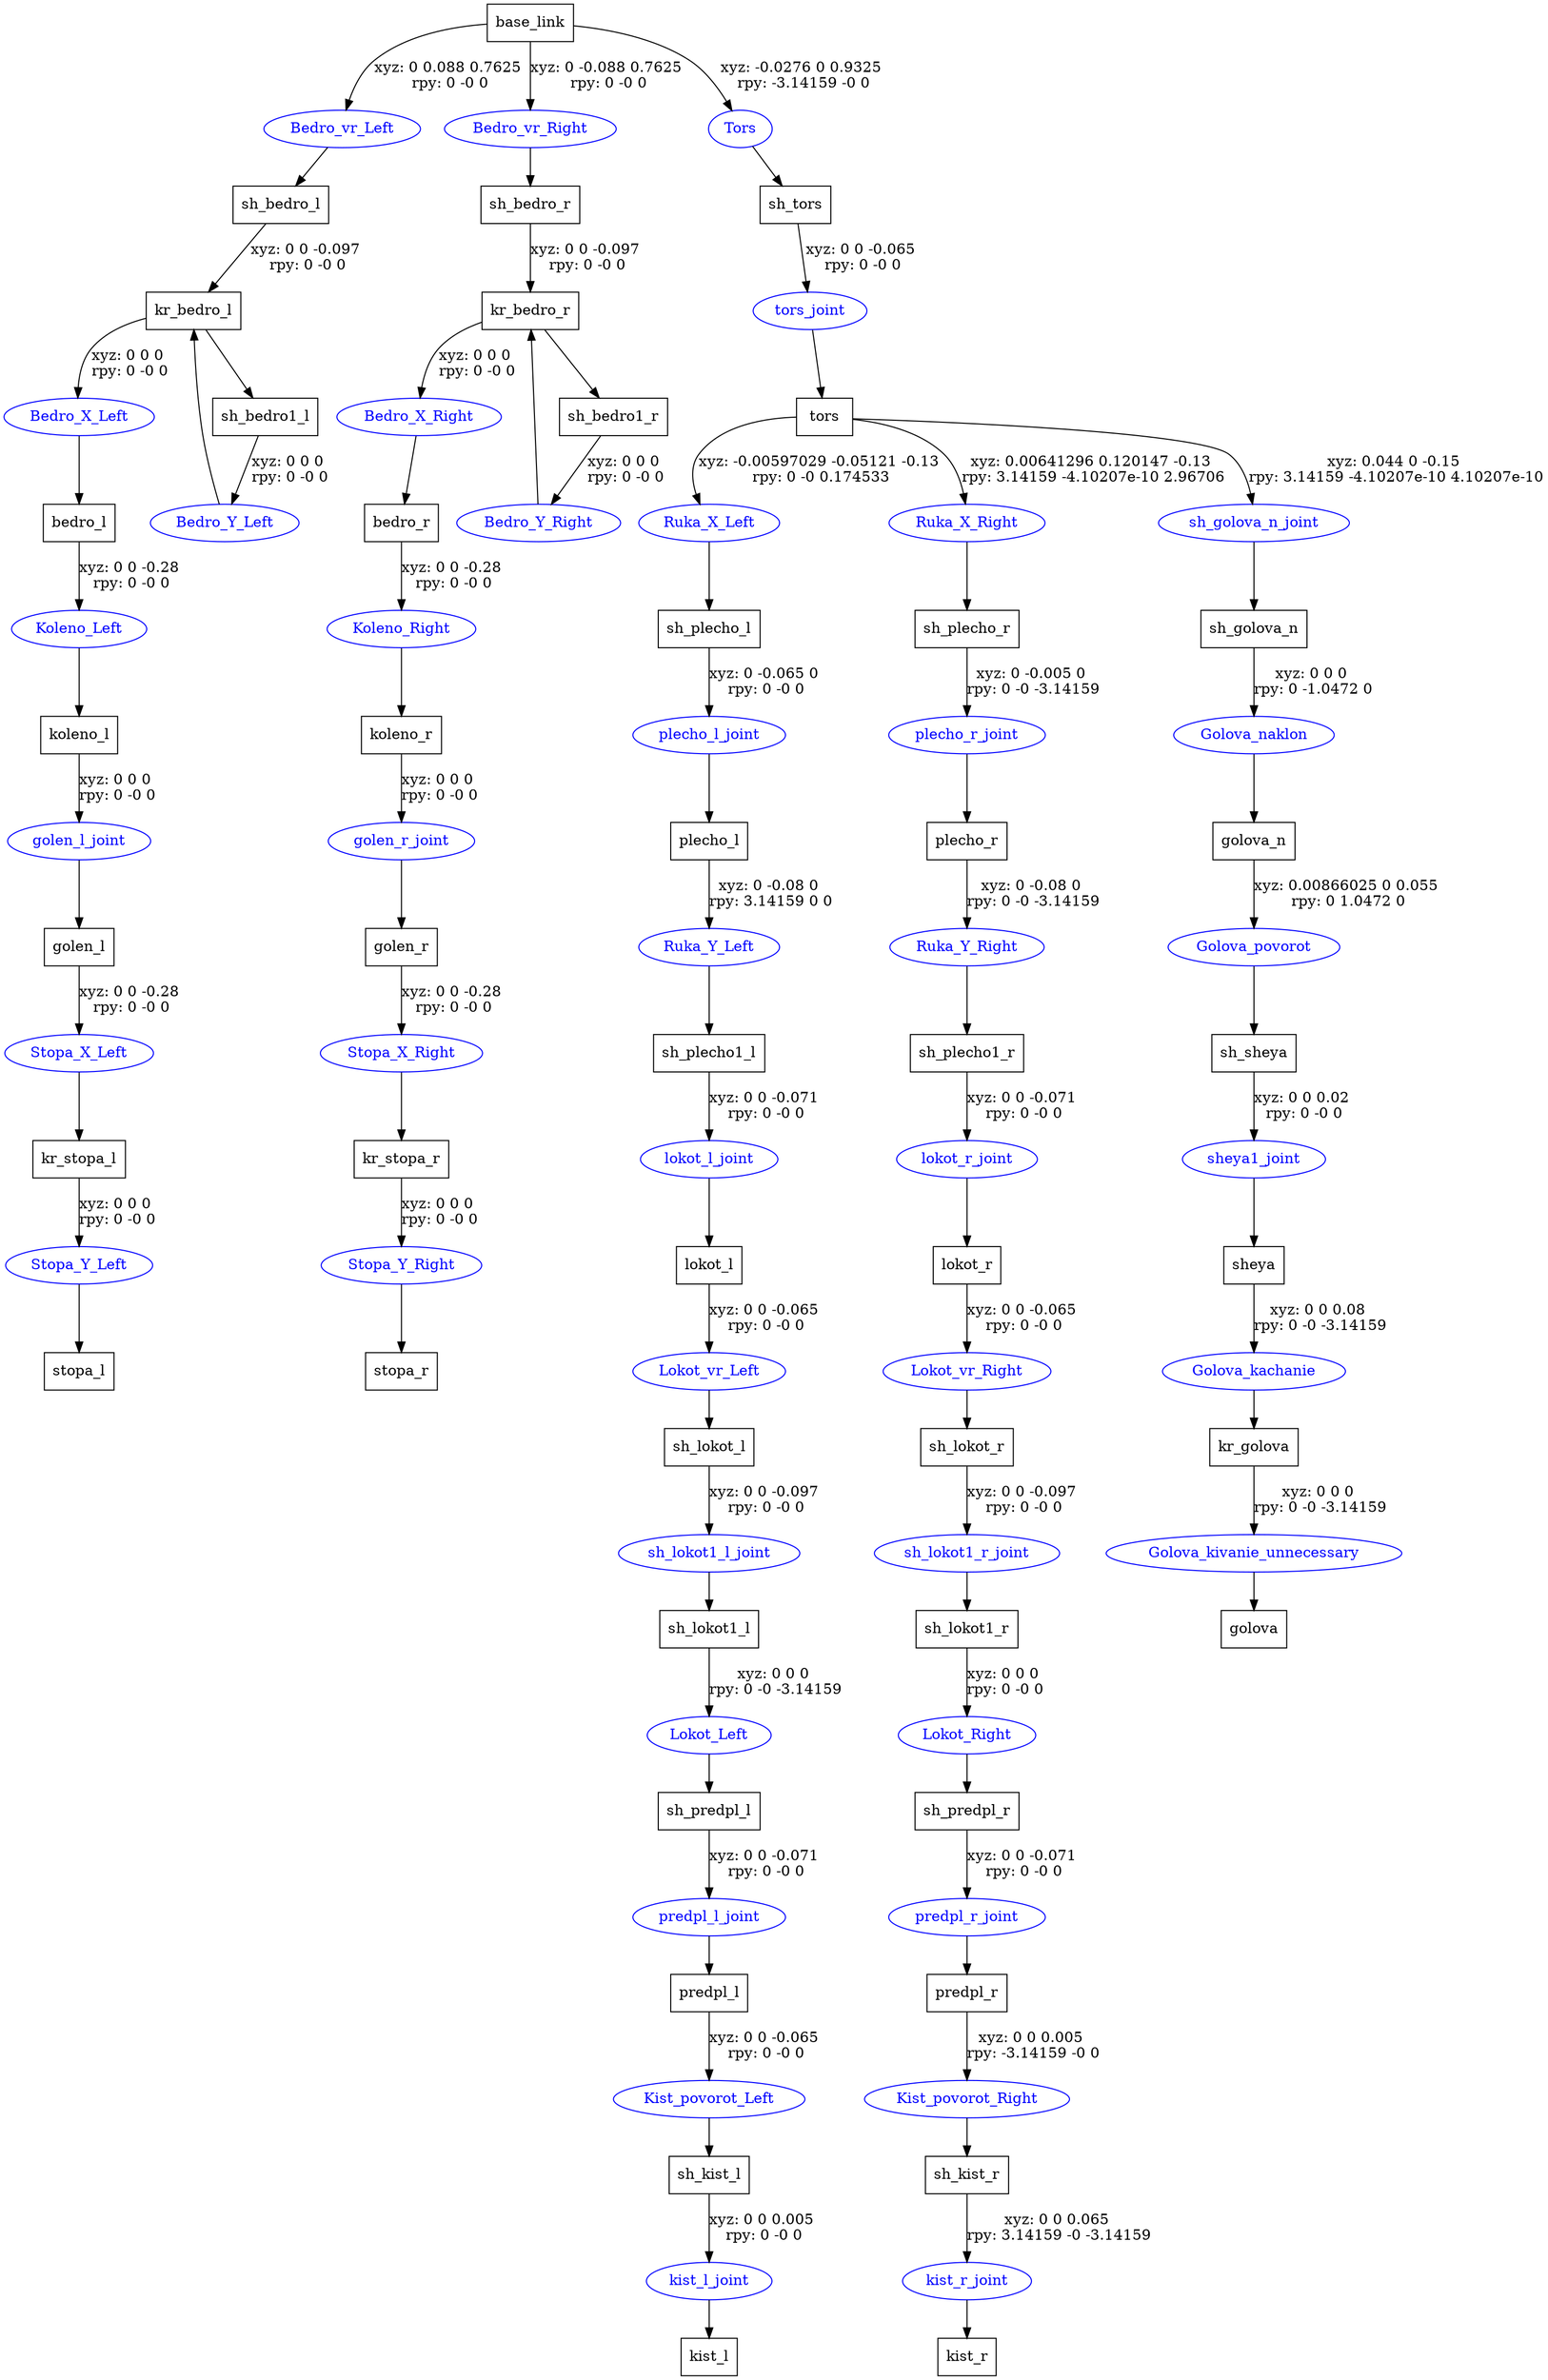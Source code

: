 digraph G {
node [shape=box];
"base_link" [label="base_link"];
"sh_bedro_l" [label="sh_bedro_l"];
"sh_bedro1_l" [label="sh_bedro1_l"];
"kr_bedro_l" [label="kr_bedro_l"];
"bedro_l" [label="bedro_l"];
"koleno_l" [label="koleno_l"];
"golen_l" [label="golen_l"];
"kr_stopa_l" [label="kr_stopa_l"];
"stopa_l" [label="stopa_l"];
"sh_bedro_r" [label="sh_bedro_r"];
"sh_bedro1_r" [label="sh_bedro1_r"];
"kr_bedro_r" [label="kr_bedro_r"];
"bedro_r" [label="bedro_r"];
"koleno_r" [label="koleno_r"];
"golen_r" [label="golen_r"];
"kr_stopa_r" [label="kr_stopa_r"];
"stopa_r" [label="stopa_r"];
"sh_tors" [label="sh_tors"];
"tors" [label="tors"];
"sh_plecho_l" [label="sh_plecho_l"];
"plecho_l" [label="plecho_l"];
"sh_plecho1_l" [label="sh_plecho1_l"];
"lokot_l" [label="lokot_l"];
"sh_lokot_l" [label="sh_lokot_l"];
"sh_lokot1_l" [label="sh_lokot1_l"];
"sh_predpl_l" [label="sh_predpl_l"];
"predpl_l" [label="predpl_l"];
"sh_kist_l" [label="sh_kist_l"];
"kist_l" [label="kist_l"];
"sh_plecho_r" [label="sh_plecho_r"];
"plecho_r" [label="plecho_r"];
"sh_plecho1_r" [label="sh_plecho1_r"];
"lokot_r" [label="lokot_r"];
"sh_lokot_r" [label="sh_lokot_r"];
"sh_lokot1_r" [label="sh_lokot1_r"];
"sh_predpl_r" [label="sh_predpl_r"];
"predpl_r" [label="predpl_r"];
"sh_kist_r" [label="sh_kist_r"];
"kist_r" [label="kist_r"];
"sh_golova_n" [label="sh_golova_n"];
"golova_n" [label="golova_n"];
"sh_sheya" [label="sh_sheya"];
"sheya" [label="sheya"];
"kr_golova" [label="kr_golova"];
"golova" [label="golova"];
node [shape=ellipse, color=blue, fontcolor=blue];
"base_link" -> "Bedro_vr_Left" [label="xyz: 0 0.088 0.7625 \nrpy: 0 -0 0"]
"Bedro_vr_Left" -> "sh_bedro_l"
"sh_bedro_l" -> "kr_bedro_l" [label="xyz: 0 0 -0.097 \nrpy: 0 -0 0"]
"kr_bedro_l" -> "sh_bedro1_l"
"sh_bedro1_l" -> "Bedro_Y_Left" [label="xyz: 0 0 0 \nrpy: 0 -0 0"]
"Bedro_Y_Left" -> "kr_bedro_l"
"kr_bedro_l" -> "Bedro_X_Left" [label="xyz: 0 0 0 \nrpy: 0 -0 0"]
"Bedro_X_Left" -> "bedro_l"
"bedro_l" -> "Koleno_Left" [label="xyz: 0 0 -0.28 \nrpy: 0 -0 0"]
"Koleno_Left" -> "koleno_l"
"koleno_l" -> "golen_l_joint" [label="xyz: 0 0 0 \nrpy: 0 -0 0"]
"golen_l_joint" -> "golen_l"
"golen_l" -> "Stopa_X_Left" [label="xyz: 0 0 -0.28 \nrpy: 0 -0 0"]
"Stopa_X_Left" -> "kr_stopa_l"
"kr_stopa_l" -> "Stopa_Y_Left" [label="xyz: 0 0 0 \nrpy: 0 -0 0"]
"Stopa_Y_Left" -> "stopa_l"
"base_link" -> "Bedro_vr_Right" [label="xyz: 0 -0.088 0.7625 \nrpy: 0 -0 0"]
"Bedro_vr_Right" -> "sh_bedro_r"
"sh_bedro_r" -> "kr_bedro_r" [label="xyz: 0 0 -0.097 \nrpy: 0 -0 0"]
"kr_bedro_r" -> "sh_bedro1_r"
"sh_bedro1_r" -> "Bedro_Y_Right" [label="xyz: 0 0 0 \nrpy: 0 -0 0"]
"Bedro_Y_Right" -> "kr_bedro_r"
"kr_bedro_r" -> "Bedro_X_Right" [label="xyz: 0 0 0 \nrpy: 0 -0 0"]
"Bedro_X_Right" -> "bedro_r"
"bedro_r" -> "Koleno_Right" [label="xyz: 0 0 -0.28 \nrpy: 0 -0 0"]
"Koleno_Right" -> "koleno_r"
"koleno_r" -> "golen_r_joint" [label="xyz: 0 0 0 \nrpy: 0 -0 0"]
"golen_r_joint" -> "golen_r"
"golen_r" -> "Stopa_X_Right" [label="xyz: 0 0 -0.28 \nrpy: 0 -0 0"]
"Stopa_X_Right" -> "kr_stopa_r"
"kr_stopa_r" -> "Stopa_Y_Right" [label="xyz: 0 0 0 \nrpy: 0 -0 0"]
"Stopa_Y_Right" -> "stopa_r"
"base_link" -> "Tors" [label="xyz: -0.0276 0 0.9325 \nrpy: -3.14159 -0 0"]
"Tors" -> "sh_tors"
"sh_tors" -> "tors_joint" [label="xyz: 0 0 -0.065 \nrpy: 0 -0 0"]
"tors_joint" -> "tors"
"tors" -> "Ruka_X_Left" [label="xyz: -0.00597029 -0.05121 -0.13 \nrpy: 0 -0 0.174533"]
"Ruka_X_Left" -> "sh_plecho_l"
"sh_plecho_l" -> "plecho_l_joint" [label="xyz: 0 -0.065 0 \nrpy: 0 -0 0"]
"plecho_l_joint" -> "plecho_l"
"plecho_l" -> "Ruka_Y_Left" [label="xyz: 0 -0.08 0 \nrpy: 3.14159 0 0"]
"Ruka_Y_Left" -> "sh_plecho1_l"
"sh_plecho1_l" -> "lokot_l_joint" [label="xyz: 0 0 -0.071 \nrpy: 0 -0 0"]
"lokot_l_joint" -> "lokot_l"
"lokot_l" -> "Lokot_vr_Left" [label="xyz: 0 0 -0.065 \nrpy: 0 -0 0"]
"Lokot_vr_Left" -> "sh_lokot_l"
"sh_lokot_l" -> "sh_lokot1_l_joint" [label="xyz: 0 0 -0.097 \nrpy: 0 -0 0"]
"sh_lokot1_l_joint" -> "sh_lokot1_l"
"sh_lokot1_l" -> "Lokot_Left" [label="xyz: 0 0 0 \nrpy: 0 -0 -3.14159"]
"Lokot_Left" -> "sh_predpl_l"
"sh_predpl_l" -> "predpl_l_joint" [label="xyz: 0 0 -0.071 \nrpy: 0 -0 0"]
"predpl_l_joint" -> "predpl_l"
"predpl_l" -> "Kist_povorot_Left" [label="xyz: 0 0 -0.065 \nrpy: 0 -0 0"]
"Kist_povorot_Left" -> "sh_kist_l"
"sh_kist_l" -> "kist_l_joint" [label="xyz: 0 0 0.005 \nrpy: 0 -0 0"]
"kist_l_joint" -> "kist_l"
"tors" -> "Ruka_X_Right" [label="xyz: 0.00641296 0.120147 -0.13 \nrpy: 3.14159 -4.10207e-10 2.96706"]
"Ruka_X_Right" -> "sh_plecho_r"
"sh_plecho_r" -> "plecho_r_joint" [label="xyz: 0 -0.005 0 \nrpy: 0 -0 -3.14159"]
"plecho_r_joint" -> "plecho_r"
"plecho_r" -> "Ruka_Y_Right" [label="xyz: 0 -0.08 0 \nrpy: 0 -0 -3.14159"]
"Ruka_Y_Right" -> "sh_plecho1_r"
"sh_plecho1_r" -> "lokot_r_joint" [label="xyz: 0 0 -0.071 \nrpy: 0 -0 0"]
"lokot_r_joint" -> "lokot_r"
"lokot_r" -> "Lokot_vr_Right" [label="xyz: 0 0 -0.065 \nrpy: 0 -0 0"]
"Lokot_vr_Right" -> "sh_lokot_r"
"sh_lokot_r" -> "sh_lokot1_r_joint" [label="xyz: 0 0 -0.097 \nrpy: 0 -0 0"]
"sh_lokot1_r_joint" -> "sh_lokot1_r"
"sh_lokot1_r" -> "Lokot_Right" [label="xyz: 0 0 0 \nrpy: 0 -0 0"]
"Lokot_Right" -> "sh_predpl_r"
"sh_predpl_r" -> "predpl_r_joint" [label="xyz: 0 0 -0.071 \nrpy: 0 -0 0"]
"predpl_r_joint" -> "predpl_r"
"predpl_r" -> "Kist_povorot_Right" [label="xyz: 0 0 0.005 \nrpy: -3.14159 -0 0"]
"Kist_povorot_Right" -> "sh_kist_r"
"sh_kist_r" -> "kist_r_joint" [label="xyz: 0 0 0.065 \nrpy: 3.14159 -0 -3.14159"]
"kist_r_joint" -> "kist_r"
"tors" -> "sh_golova_n_joint" [label="xyz: 0.044 0 -0.15 \nrpy: 3.14159 -4.10207e-10 4.10207e-10"]
"sh_golova_n_joint" -> "sh_golova_n"
"sh_golova_n" -> "Golova_naklon" [label="xyz: 0 0 0 \nrpy: 0 -1.0472 0"]
"Golova_naklon" -> "golova_n"
"golova_n" -> "Golova_povorot" [label="xyz: 0.00866025 0 0.055 \nrpy: 0 1.0472 0"]
"Golova_povorot" -> "sh_sheya"
"sh_sheya" -> "sheya1_joint" [label="xyz: 0 0 0.02 \nrpy: 0 -0 0"]
"sheya1_joint" -> "sheya"
"sheya" -> "Golova_kachanie" [label="xyz: 0 0 0.08 \nrpy: 0 -0 -3.14159"]
"Golova_kachanie" -> "kr_golova"
"kr_golova" -> "Golova_kivanie_unnecessary" [label="xyz: 0 0 0 \nrpy: 0 -0 -3.14159"]
"Golova_kivanie_unnecessary" -> "golova"
}
